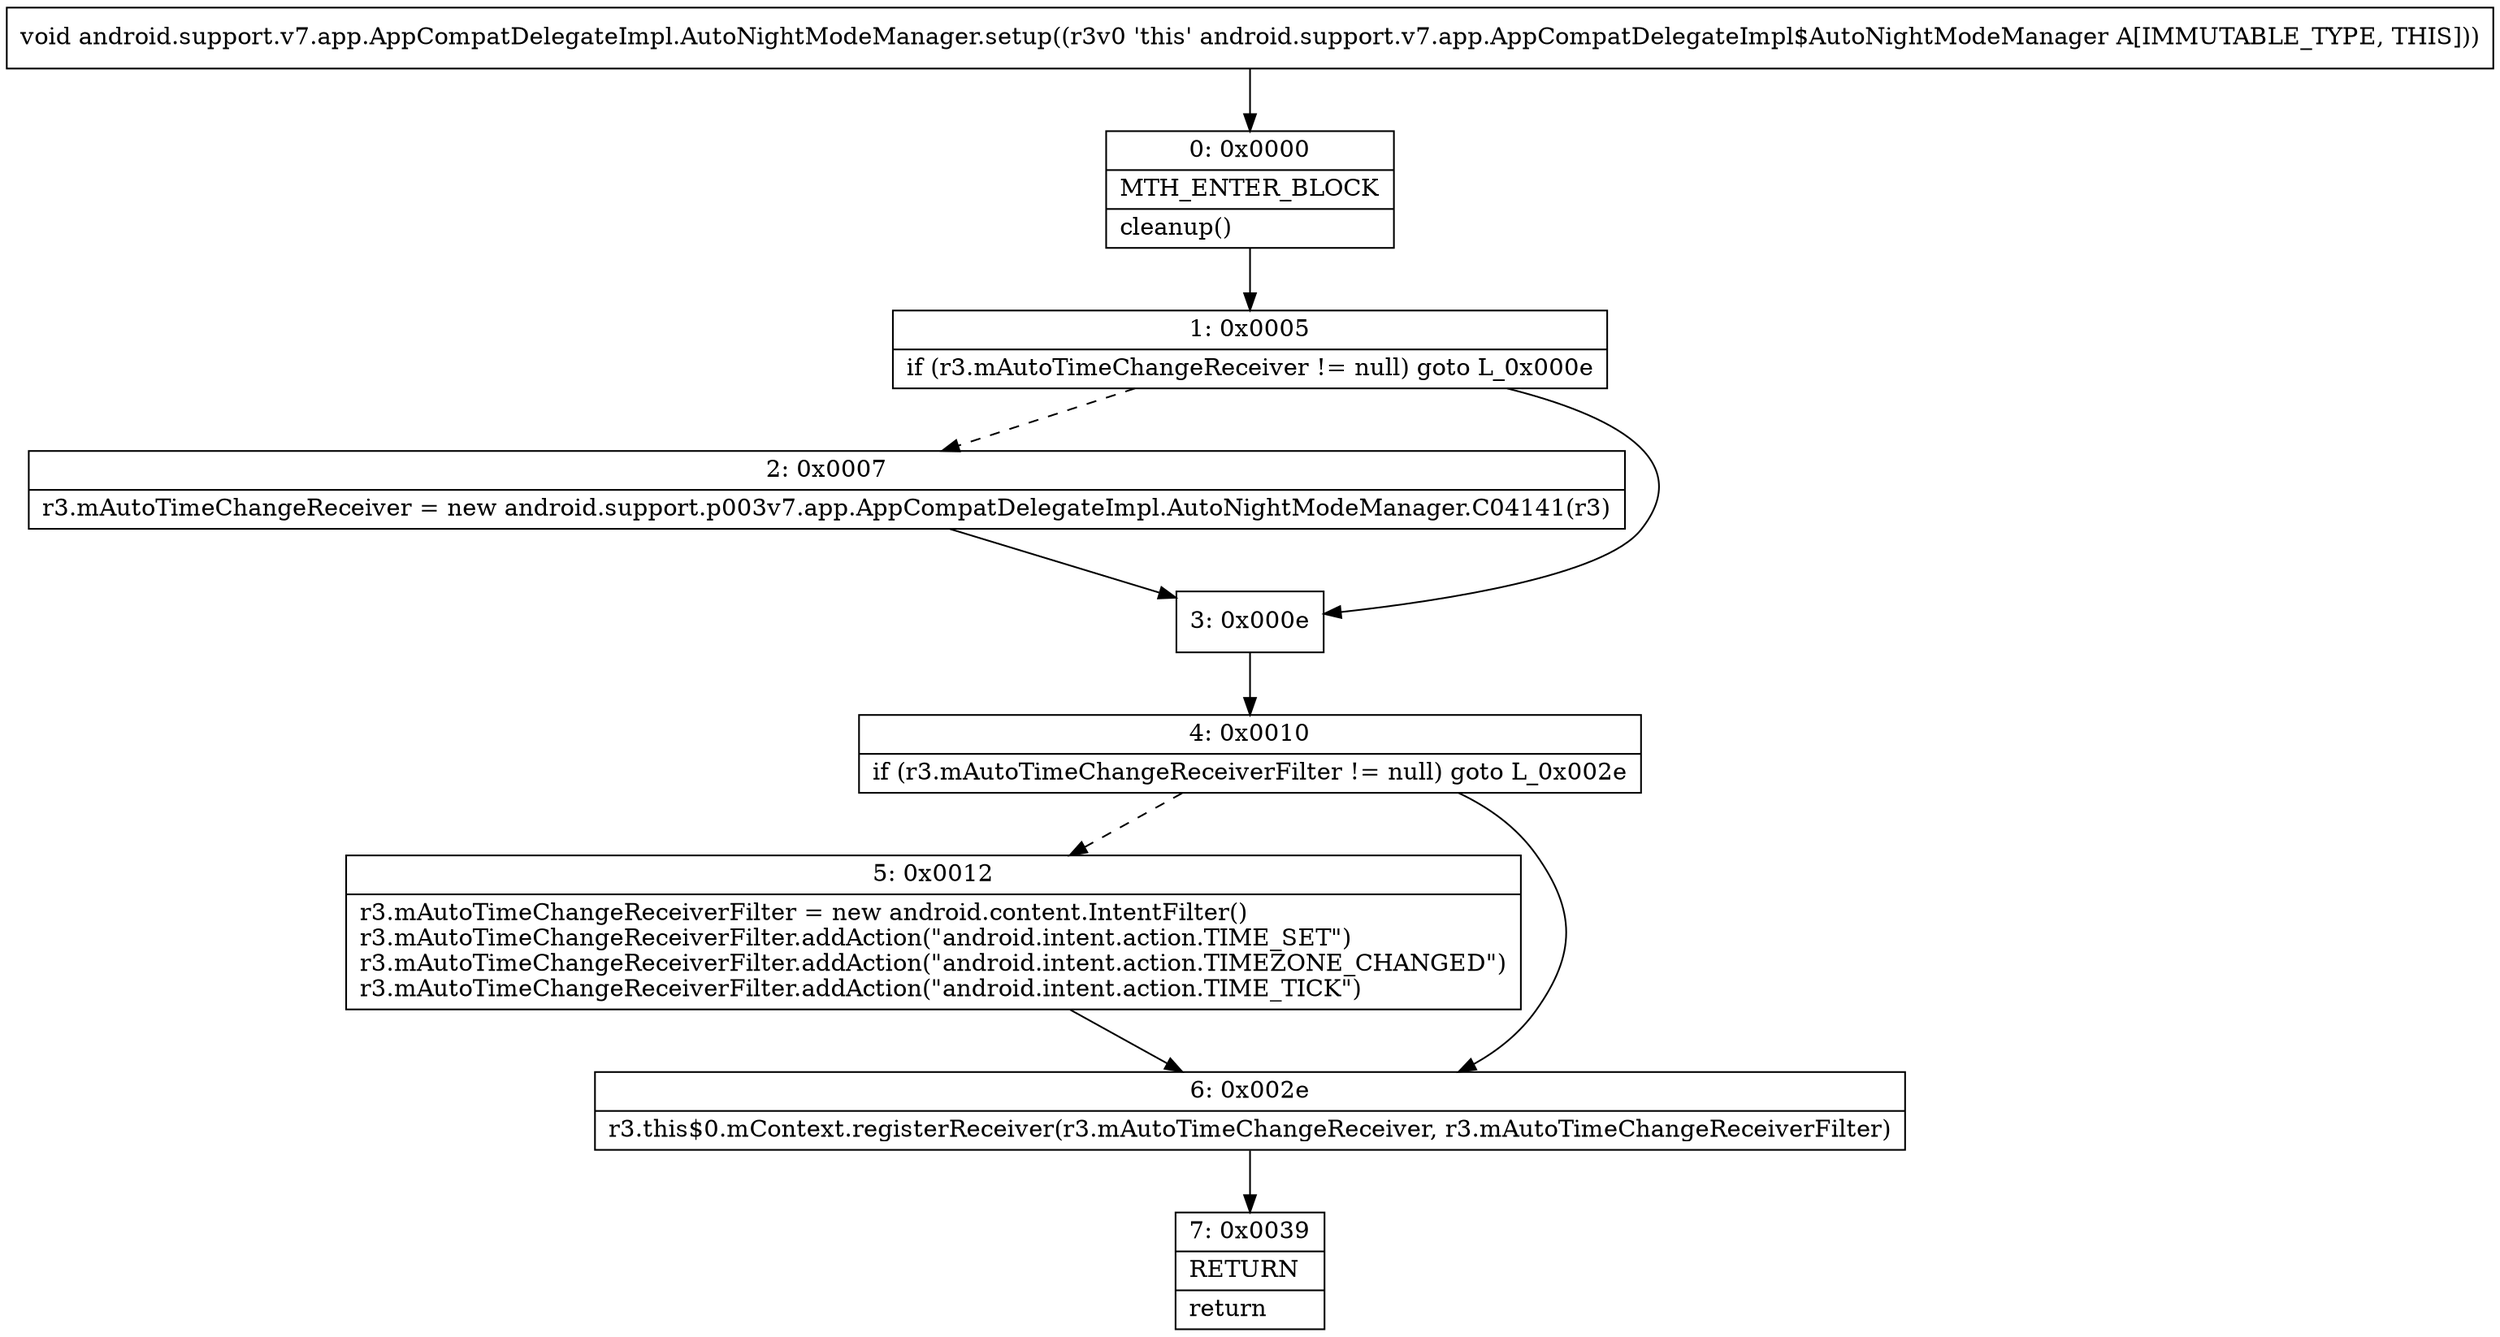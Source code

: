 digraph "CFG forandroid.support.v7.app.AppCompatDelegateImpl.AutoNightModeManager.setup()V" {
Node_0 [shape=record,label="{0\:\ 0x0000|MTH_ENTER_BLOCK\l|cleanup()\l}"];
Node_1 [shape=record,label="{1\:\ 0x0005|if (r3.mAutoTimeChangeReceiver != null) goto L_0x000e\l}"];
Node_2 [shape=record,label="{2\:\ 0x0007|r3.mAutoTimeChangeReceiver = new android.support.p003v7.app.AppCompatDelegateImpl.AutoNightModeManager.C04141(r3)\l}"];
Node_3 [shape=record,label="{3\:\ 0x000e}"];
Node_4 [shape=record,label="{4\:\ 0x0010|if (r3.mAutoTimeChangeReceiverFilter != null) goto L_0x002e\l}"];
Node_5 [shape=record,label="{5\:\ 0x0012|r3.mAutoTimeChangeReceiverFilter = new android.content.IntentFilter()\lr3.mAutoTimeChangeReceiverFilter.addAction(\"android.intent.action.TIME_SET\")\lr3.mAutoTimeChangeReceiverFilter.addAction(\"android.intent.action.TIMEZONE_CHANGED\")\lr3.mAutoTimeChangeReceiverFilter.addAction(\"android.intent.action.TIME_TICK\")\l}"];
Node_6 [shape=record,label="{6\:\ 0x002e|r3.this$0.mContext.registerReceiver(r3.mAutoTimeChangeReceiver, r3.mAutoTimeChangeReceiverFilter)\l}"];
Node_7 [shape=record,label="{7\:\ 0x0039|RETURN\l|return\l}"];
MethodNode[shape=record,label="{void android.support.v7.app.AppCompatDelegateImpl.AutoNightModeManager.setup((r3v0 'this' android.support.v7.app.AppCompatDelegateImpl$AutoNightModeManager A[IMMUTABLE_TYPE, THIS])) }"];
MethodNode -> Node_0;
Node_0 -> Node_1;
Node_1 -> Node_2[style=dashed];
Node_1 -> Node_3;
Node_2 -> Node_3;
Node_3 -> Node_4;
Node_4 -> Node_5[style=dashed];
Node_4 -> Node_6;
Node_5 -> Node_6;
Node_6 -> Node_7;
}

